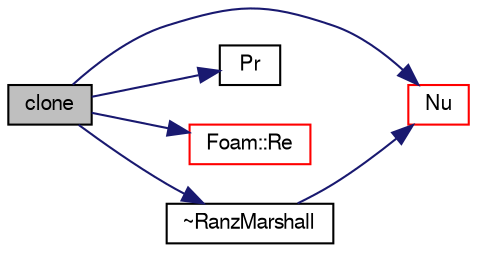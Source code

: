digraph "clone"
{
  bgcolor="transparent";
  edge [fontname="FreeSans",fontsize="10",labelfontname="FreeSans",labelfontsize="10"];
  node [fontname="FreeSans",fontsize="10",shape=record];
  rankdir="LR";
  Node17 [label="clone",height=0.2,width=0.4,color="black", fillcolor="grey75", style="filled", fontcolor="black"];
  Node17 -> Node18 [color="midnightblue",fontsize="10",style="solid",fontname="FreeSans"];
  Node18 [label="Nu",height=0.2,width=0.4,color="red",URL="$a24362.html#a7a5282a12b6521e777cd028dce170c99",tooltip="Nusselt number. "];
  Node17 -> Node26 [color="midnightblue",fontsize="10",style="solid",fontname="FreeSans"];
  Node26 [label="Pr",height=0.2,width=0.4,color="black",URL="$a39152.html#a1db7a9e58e450e6ddc830a30f0674a02"];
  Node17 -> Node27 [color="midnightblue",fontsize="10",style="solid",fontname="FreeSans"];
  Node27 [label="Foam::Re",height=0.2,width=0.4,color="red",URL="$a21124.html#affa366970bcbe0f7ccf7c85557a3e12b"];
  Node17 -> Node30 [color="midnightblue",fontsize="10",style="solid",fontname="FreeSans"];
  Node30 [label="~RanzMarshall",height=0.2,width=0.4,color="black",URL="$a24362.html#a71b87ccfba60b889d941cd4bd19b26f7",tooltip="Destructor. "];
  Node30 -> Node18 [color="midnightblue",fontsize="10",style="solid",fontname="FreeSans"];
}

